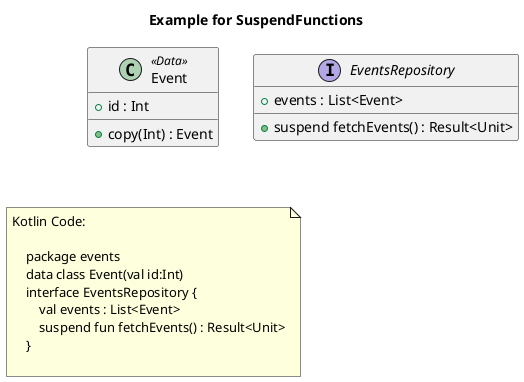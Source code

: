 @startuml
title Example for SuspendFunctions
'This file is generated by the GenerateExamplesForDoc test.

    'events.Event
    class "Event" as events_Event <<Data>>{
        + id : Int
		+ copy(Int) : Event
    }


    'events.EventsRepository
    interface "EventsRepository" as events_EventsRepository {
        + events : List<Event>
		+ suspend fetchEvents() : Result<Unit>
    }


'Inheritance relations

'Property relations

'Function relations

note as note_of_code
Kotlin Code:

    package events
    data class Event(val id:Int)
    interface EventsRepository {
        val events : List<Event>
        suspend fun fetchEvents() : Result<Unit>
    }
    
end note

@enduml
